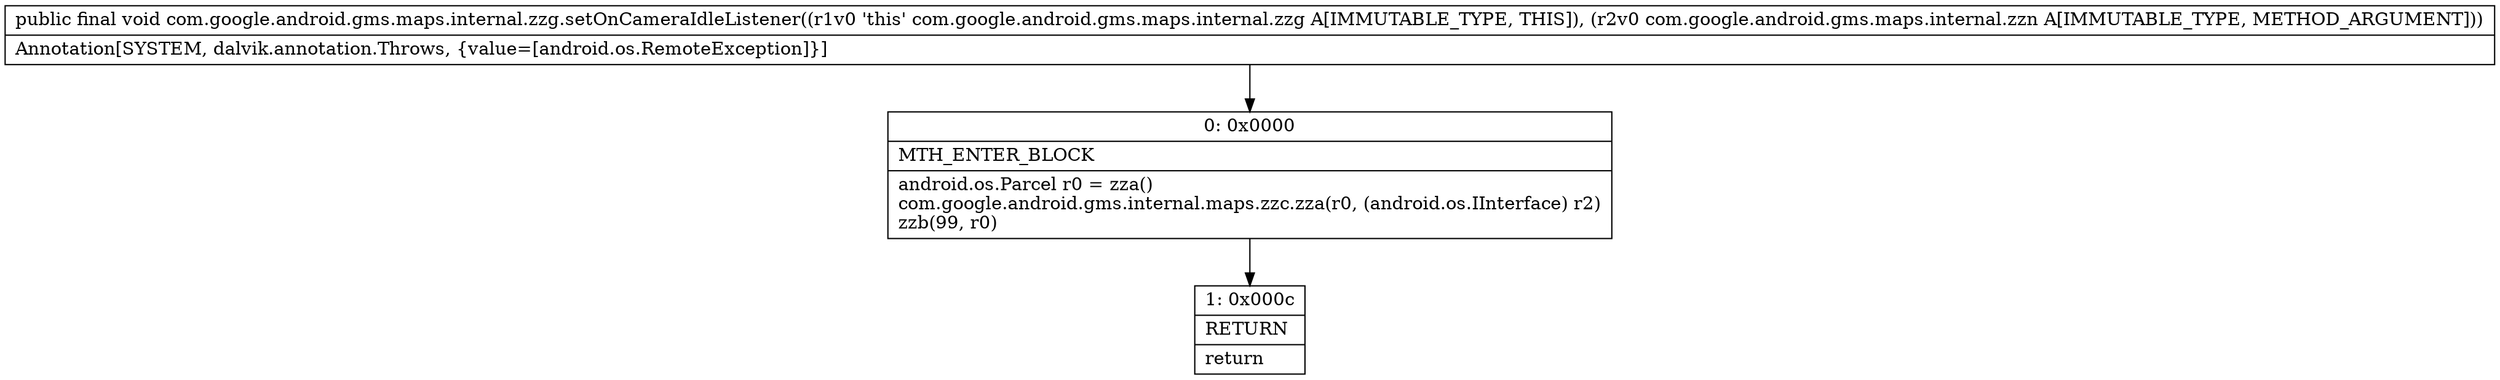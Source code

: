 digraph "CFG forcom.google.android.gms.maps.internal.zzg.setOnCameraIdleListener(Lcom\/google\/android\/gms\/maps\/internal\/zzn;)V" {
Node_0 [shape=record,label="{0\:\ 0x0000|MTH_ENTER_BLOCK\l|android.os.Parcel r0 = zza()\lcom.google.android.gms.internal.maps.zzc.zza(r0, (android.os.IInterface) r2)\lzzb(99, r0)\l}"];
Node_1 [shape=record,label="{1\:\ 0x000c|RETURN\l|return\l}"];
MethodNode[shape=record,label="{public final void com.google.android.gms.maps.internal.zzg.setOnCameraIdleListener((r1v0 'this' com.google.android.gms.maps.internal.zzg A[IMMUTABLE_TYPE, THIS]), (r2v0 com.google.android.gms.maps.internal.zzn A[IMMUTABLE_TYPE, METHOD_ARGUMENT]))  | Annotation[SYSTEM, dalvik.annotation.Throws, \{value=[android.os.RemoteException]\}]\l}"];
MethodNode -> Node_0;
Node_0 -> Node_1;
}

